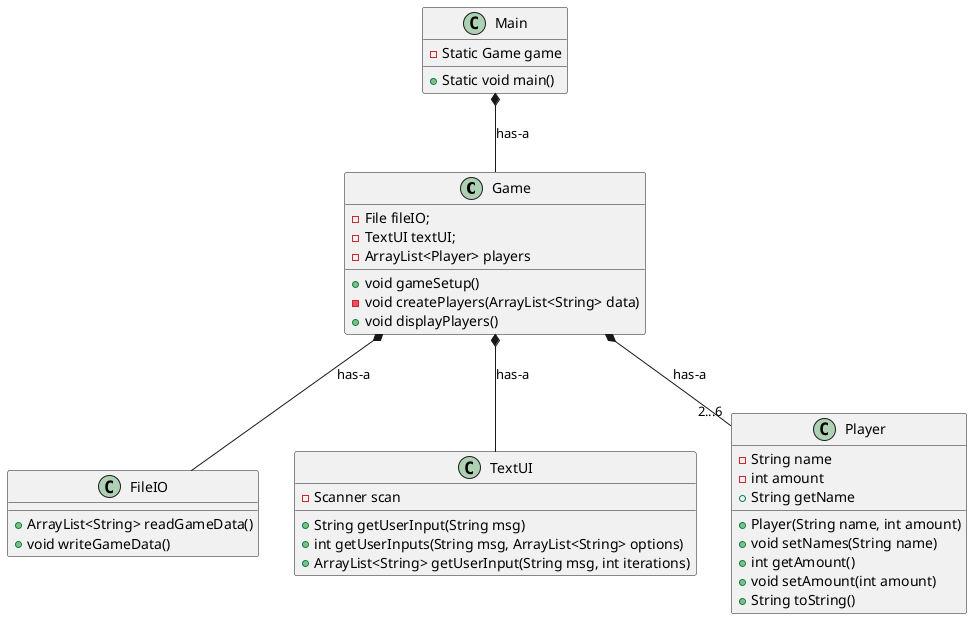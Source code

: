 @startuml
class Game
class Main
class FileIO
class TextUI
class Player

Main : - Static Game game
Main : + Static void main()

Game : - File fileIO;
Game : - TextUI textUI;
Game : - ArrayList<Player> players
Game : + void gameSetup()
Game : - void createPlayers(ArrayList<String> data)
Game : + void displayPlayers()

FileIO : + ArrayList<String> readGameData()
FileIO : + void writeGameData()

TextUI : + String getUserInput(String msg)
TextUI : + int getUserInputs(String msg, ArrayList<String> options)
TextUI : + ArrayList<String> getUserInput(String msg, int iterations)
TextUI : - Scanner scan

Player : - String name
Player : - int amount
Player : + String getName
Player : + Player(String name, int amount)
Player : + void setNames(String name)
Player : + int getAmount()
Player : + void setAmount(int amount)
Player : + String toString()

Main *-- Game : has-a
Game *-- FileIO : has-a
Game *-- "2...6" Player : has-a
Game *-- TextUI : has-a

@enduml